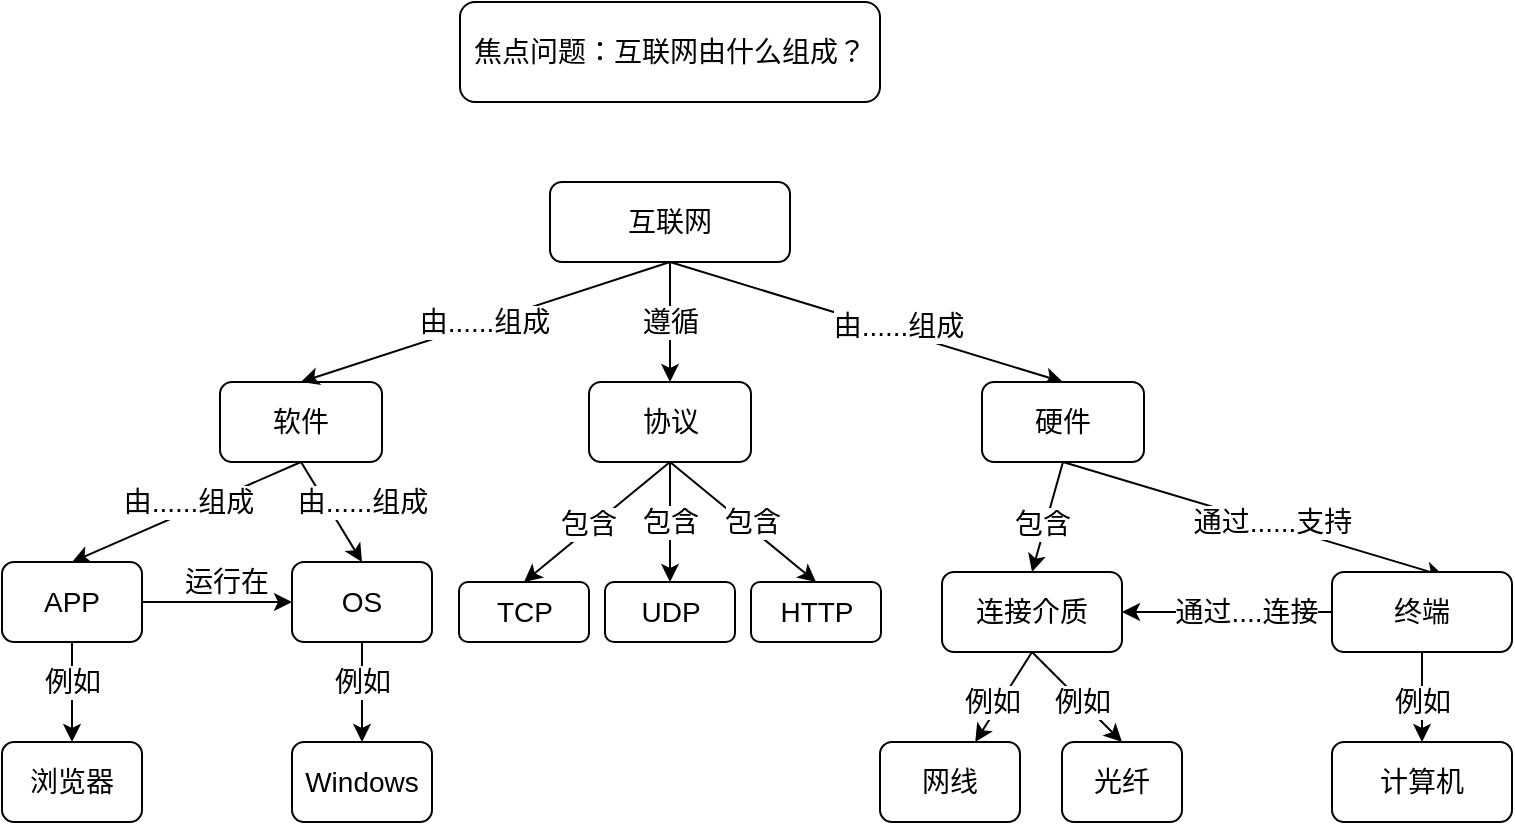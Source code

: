 <mxfile version="13.4.8" type="device"><diagram id="WeDKJCxY4debi6I--O9d" name="Page-1"><mxGraphModel dx="1406" dy="760" grid="1" gridSize="10" guides="1" tooltips="1" connect="1" arrows="1" fold="1" page="1" pageScale="1" pageWidth="827" pageHeight="1169" math="0" shadow="0"><root><mxCell id="0"/><mxCell id="1" parent="0"/><mxCell id="WF5FaIhKwLHIbV3MsOWs-2" value="&lt;font style=&quot;font-size: 14px&quot;&gt;焦点问题：互联网由什么组成？&lt;/font&gt;" style="rounded=1;whiteSpace=wrap;html=1;" vertex="1" parent="1"><mxGeometry x="279" y="70" width="210" height="50" as="geometry"/></mxCell><mxCell id="WF5FaIhKwLHIbV3MsOWs-3" value="&lt;font style=&quot;font-size: 14px&quot;&gt;互联网&lt;/font&gt;" style="rounded=1;whiteSpace=wrap;html=1;" vertex="1" parent="1"><mxGeometry x="324" y="160" width="120" height="40" as="geometry"/></mxCell><mxCell id="WF5FaIhKwLHIbV3MsOWs-26" style="edgeStyle=none;rounded=0;orthogonalLoop=1;jettySize=auto;html=1;exitX=0.5;exitY=1;exitDx=0;exitDy=0;entryX=0.5;entryY=0;entryDx=0;entryDy=0;" edge="1" parent="1" source="WF5FaIhKwLHIbV3MsOWs-4" target="WF5FaIhKwLHIbV3MsOWs-25"><mxGeometry relative="1" as="geometry"/></mxCell><mxCell id="WF5FaIhKwLHIbV3MsOWs-27" value="&lt;font style=&quot;font-size: 14px&quot;&gt;由......组成&lt;/font&gt;" style="edgeLabel;html=1;align=center;verticalAlign=middle;resizable=0;points=[];" vertex="1" connectable="0" parent="WF5FaIhKwLHIbV3MsOWs-26"><mxGeometry x="-0.288" y="2" relative="1" as="geometry"><mxPoint x="-16.85" as="offset"/></mxGeometry></mxCell><mxCell id="WF5FaIhKwLHIbV3MsOWs-29" style="edgeStyle=none;rounded=0;orthogonalLoop=1;jettySize=auto;html=1;exitX=0.5;exitY=1;exitDx=0;exitDy=0;entryX=0.5;entryY=0;entryDx=0;entryDy=0;" edge="1" parent="1" source="WF5FaIhKwLHIbV3MsOWs-4" target="WF5FaIhKwLHIbV3MsOWs-28"><mxGeometry relative="1" as="geometry"/></mxCell><mxCell id="WF5FaIhKwLHIbV3MsOWs-4" value="&lt;font style=&quot;font-size: 14px&quot;&gt;软件&lt;/font&gt;" style="rounded=1;whiteSpace=wrap;html=1;" vertex="1" parent="1"><mxGeometry x="159" y="260" width="81" height="40" as="geometry"/></mxCell><mxCell id="WF5FaIhKwLHIbV3MsOWs-7" value="" style="endArrow=classic;html=1;exitX=0.5;exitY=1;exitDx=0;exitDy=0;entryX=0.5;entryY=0;entryDx=0;entryDy=0;" edge="1" parent="1" source="WF5FaIhKwLHIbV3MsOWs-3" target="WF5FaIhKwLHIbV3MsOWs-4"><mxGeometry width="50" height="50" relative="1" as="geometry"><mxPoint x="300" y="340" as="sourcePoint"/><mxPoint x="350" y="290" as="targetPoint"/></mxGeometry></mxCell><mxCell id="WF5FaIhKwLHIbV3MsOWs-8" value="&lt;font style=&quot;font-size: 14px&quot;&gt;由......组成&lt;/font&gt;" style="edgeLabel;html=1;align=center;verticalAlign=middle;resizable=0;points=[];" vertex="1" connectable="0" parent="WF5FaIhKwLHIbV3MsOWs-7"><mxGeometry x="0.15" y="3" relative="1" as="geometry"><mxPoint x="11.58" y="-7.49" as="offset"/></mxGeometry></mxCell><mxCell id="WF5FaIhKwLHIbV3MsOWs-10" value="" style="endArrow=classic;html=1;exitX=0.5;exitY=1;exitDx=0;exitDy=0;entryX=0.5;entryY=0;entryDx=0;entryDy=0;" edge="1" parent="1" target="WF5FaIhKwLHIbV3MsOWs-12" source="WF5FaIhKwLHIbV3MsOWs-3"><mxGeometry width="50" height="50" relative="1" as="geometry"><mxPoint x="745" y="200" as="sourcePoint"/><mxPoint x="580" y="260" as="targetPoint"/></mxGeometry></mxCell><mxCell id="WF5FaIhKwLHIbV3MsOWs-11" value="&lt;font style=&quot;font-size: 14px&quot;&gt;由......组成&lt;/font&gt;" style="edgeLabel;html=1;align=center;verticalAlign=middle;resizable=0;points=[];" vertex="1" connectable="0" parent="WF5FaIhKwLHIbV3MsOWs-10"><mxGeometry x="0.15" y="3" relative="1" as="geometry"><mxPoint as="offset"/></mxGeometry></mxCell><mxCell id="WF5FaIhKwLHIbV3MsOWs-34" style="edgeStyle=none;rounded=0;orthogonalLoop=1;jettySize=auto;html=1;exitX=0.5;exitY=1;exitDx=0;exitDy=0;entryX=0.5;entryY=0;entryDx=0;entryDy=0;" edge="1" parent="1" source="WF5FaIhKwLHIbV3MsOWs-12" target="WF5FaIhKwLHIbV3MsOWs-33"><mxGeometry relative="1" as="geometry"/></mxCell><mxCell id="WF5FaIhKwLHIbV3MsOWs-35" value="&lt;font style=&quot;font-size: 14px&quot;&gt;包含&lt;/font&gt;" style="edgeLabel;html=1;align=center;verticalAlign=middle;resizable=0;points=[];" vertex="1" connectable="0" parent="WF5FaIhKwLHIbV3MsOWs-34"><mxGeometry x="0.38" relative="1" as="geometry"><mxPoint y="-7.54" as="offset"/></mxGeometry></mxCell><mxCell id="WF5FaIhKwLHIbV3MsOWs-38" style="edgeStyle=none;rounded=0;orthogonalLoop=1;jettySize=auto;html=1;exitX=0.5;exitY=1;exitDx=0;exitDy=0;entryX=0.622;entryY=0.05;entryDx=0;entryDy=0;entryPerimeter=0;" edge="1" parent="1" source="WF5FaIhKwLHIbV3MsOWs-12" target="WF5FaIhKwLHIbV3MsOWs-37"><mxGeometry relative="1" as="geometry"/></mxCell><mxCell id="WF5FaIhKwLHIbV3MsOWs-39" value="&lt;font style=&quot;font-size: 14px&quot;&gt;通过......支持&lt;/font&gt;" style="edgeLabel;html=1;align=center;verticalAlign=middle;resizable=0;points=[];" vertex="1" connectable="0" parent="WF5FaIhKwLHIbV3MsOWs-38"><mxGeometry x="-0.341" y="-1" relative="1" as="geometry"><mxPoint x="41.45" y="10.1" as="offset"/></mxGeometry></mxCell><mxCell id="WF5FaIhKwLHIbV3MsOWs-12" value="&lt;font style=&quot;font-size: 14px&quot;&gt;硬件&lt;/font&gt;" style="rounded=1;whiteSpace=wrap;html=1;" vertex="1" parent="1"><mxGeometry x="540" y="260" width="81" height="40" as="geometry"/></mxCell><mxCell id="WF5FaIhKwLHIbV3MsOWs-19" style="rounded=0;orthogonalLoop=1;jettySize=auto;html=1;exitX=0.5;exitY=1;exitDx=0;exitDy=0;entryX=0.5;entryY=0;entryDx=0;entryDy=0;" edge="1" parent="1" source="WF5FaIhKwLHIbV3MsOWs-13" target="WF5FaIhKwLHIbV3MsOWs-16"><mxGeometry relative="1" as="geometry"><mxPoint x="320" y="350" as="targetPoint"/></mxGeometry></mxCell><mxCell id="WF5FaIhKwLHIbV3MsOWs-22" value="&lt;font style=&quot;font-size: 14px&quot;&gt;包含&lt;/font&gt;" style="edgeLabel;html=1;align=center;verticalAlign=middle;resizable=0;points=[];" vertex="1" connectable="0" parent="WF5FaIhKwLHIbV3MsOWs-19"><mxGeometry x="-0.296" y="1" relative="1" as="geometry"><mxPoint x="-15.64" y="8.27" as="offset"/></mxGeometry></mxCell><mxCell id="WF5FaIhKwLHIbV3MsOWs-13" value="&lt;font style=&quot;font-size: 14px&quot;&gt;协议&lt;/font&gt;" style="rounded=1;whiteSpace=wrap;html=1;" vertex="1" parent="1"><mxGeometry x="343.5" y="260" width="81" height="40" as="geometry"/></mxCell><mxCell id="WF5FaIhKwLHIbV3MsOWs-14" value="" style="endArrow=classic;html=1;entryX=0.5;entryY=0;entryDx=0;entryDy=0;" edge="1" parent="1" source="WF5FaIhKwLHIbV3MsOWs-3" target="WF5FaIhKwLHIbV3MsOWs-13"><mxGeometry width="50" height="50" relative="1" as="geometry"><mxPoint x="380" y="200" as="sourcePoint"/><mxPoint x="400" y="360" as="targetPoint"/></mxGeometry></mxCell><mxCell id="WF5FaIhKwLHIbV3MsOWs-15" value="&lt;font style=&quot;font-size: 14px&quot;&gt;遵循&lt;/font&gt;" style="edgeLabel;html=1;align=center;verticalAlign=middle;resizable=0;points=[];" vertex="1" connectable="0" parent="WF5FaIhKwLHIbV3MsOWs-14"><mxGeometry x="-0.467" y="1" relative="1" as="geometry"><mxPoint x="-1" y="14" as="offset"/></mxGeometry></mxCell><mxCell id="WF5FaIhKwLHIbV3MsOWs-16" value="&lt;font style=&quot;font-size: 14px&quot;&gt;TCP&lt;/font&gt;" style="rounded=1;whiteSpace=wrap;html=1;" vertex="1" parent="1"><mxGeometry x="278.5" y="360" width="65" height="30" as="geometry"/></mxCell><mxCell id="WF5FaIhKwLHIbV3MsOWs-17" value="&lt;span style=&quot;font-size: 14px&quot;&gt;UDP&lt;/span&gt;" style="rounded=1;whiteSpace=wrap;html=1;" vertex="1" parent="1"><mxGeometry x="351.5" y="360" width="65" height="30" as="geometry"/></mxCell><mxCell id="WF5FaIhKwLHIbV3MsOWs-18" value="&lt;span style=&quot;font-size: 14px&quot;&gt;HTTP&lt;/span&gt;" style="rounded=1;whiteSpace=wrap;html=1;" vertex="1" parent="1"><mxGeometry x="424.5" y="360" width="65" height="30" as="geometry"/></mxCell><mxCell id="WF5FaIhKwLHIbV3MsOWs-20" value="" style="endArrow=classic;html=1;exitX=0.5;exitY=1;exitDx=0;exitDy=0;entryX=0.5;entryY=0;entryDx=0;entryDy=0;" edge="1" parent="1" source="WF5FaIhKwLHIbV3MsOWs-13" target="WF5FaIhKwLHIbV3MsOWs-17"><mxGeometry width="50" height="50" relative="1" as="geometry"><mxPoint x="343.5" y="490" as="sourcePoint"/><mxPoint x="393.5" y="440" as="targetPoint"/></mxGeometry></mxCell><mxCell id="WF5FaIhKwLHIbV3MsOWs-21" value="" style="endArrow=classic;html=1;exitX=0.5;exitY=1;exitDx=0;exitDy=0;entryX=0.5;entryY=0;entryDx=0;entryDy=0;" edge="1" parent="1" source="WF5FaIhKwLHIbV3MsOWs-13" target="WF5FaIhKwLHIbV3MsOWs-18"><mxGeometry width="50" height="50" relative="1" as="geometry"><mxPoint x="350" y="410" as="sourcePoint"/><mxPoint x="400" y="360" as="targetPoint"/></mxGeometry></mxCell><mxCell id="WF5FaIhKwLHIbV3MsOWs-23" value="&lt;font style=&quot;font-size: 14px&quot;&gt;包含&lt;/font&gt;" style="edgeLabel;html=1;align=center;verticalAlign=middle;resizable=0;points=[];" vertex="1" connectable="0" parent="1"><mxGeometry x="384.001" y="329.996" as="geometry"/></mxCell><mxCell id="WF5FaIhKwLHIbV3MsOWs-24" value="&lt;font style=&quot;font-size: 14px&quot;&gt;包含&lt;/font&gt;" style="edgeLabel;html=1;align=center;verticalAlign=middle;resizable=0;points=[];" vertex="1" connectable="0" parent="1"><mxGeometry x="424.501" y="329.996" as="geometry"/></mxCell><mxCell id="WF5FaIhKwLHIbV3MsOWs-31" style="edgeStyle=none;rounded=0;orthogonalLoop=1;jettySize=auto;html=1;exitX=1;exitY=0.5;exitDx=0;exitDy=0;entryX=0;entryY=0.5;entryDx=0;entryDy=0;" edge="1" parent="1" source="WF5FaIhKwLHIbV3MsOWs-25" target="WF5FaIhKwLHIbV3MsOWs-28"><mxGeometry relative="1" as="geometry"/></mxCell><mxCell id="WF5FaIhKwLHIbV3MsOWs-32" value="&lt;font style=&quot;font-size: 14px&quot;&gt;运行在&lt;/font&gt;" style="edgeLabel;html=1;align=center;verticalAlign=middle;resizable=0;points=[];" vertex="1" connectable="0" parent="WF5FaIhKwLHIbV3MsOWs-31"><mxGeometry x="0.422" relative="1" as="geometry"><mxPoint x="-12" y="-10" as="offset"/></mxGeometry></mxCell><mxCell id="WF5FaIhKwLHIbV3MsOWs-53" value="" style="edgeStyle=none;rounded=0;orthogonalLoop=1;jettySize=auto;html=1;" edge="1" parent="1" source="WF5FaIhKwLHIbV3MsOWs-25" target="WF5FaIhKwLHIbV3MsOWs-52"><mxGeometry relative="1" as="geometry"/></mxCell><mxCell id="WF5FaIhKwLHIbV3MsOWs-25" value="&lt;font style=&quot;font-size: 14px&quot;&gt;APP&lt;/font&gt;" style="rounded=1;whiteSpace=wrap;html=1;" vertex="1" parent="1"><mxGeometry x="50" y="350" width="70" height="40" as="geometry"/></mxCell><mxCell id="WF5FaIhKwLHIbV3MsOWs-56" value="" style="edgeStyle=none;rounded=0;orthogonalLoop=1;jettySize=auto;html=1;" edge="1" parent="1" source="WF5FaIhKwLHIbV3MsOWs-28" target="WF5FaIhKwLHIbV3MsOWs-55"><mxGeometry relative="1" as="geometry"/></mxCell><mxCell id="WF5FaIhKwLHIbV3MsOWs-28" value="&lt;font style=&quot;font-size: 14px&quot;&gt;OS&lt;/font&gt;" style="rounded=1;whiteSpace=wrap;html=1;" vertex="1" parent="1"><mxGeometry x="195" y="350" width="70" height="40" as="geometry"/></mxCell><mxCell id="WF5FaIhKwLHIbV3MsOWs-30" value="&lt;font style=&quot;font-size: 14px&quot;&gt;由......组成&lt;/font&gt;" style="edgeLabel;html=1;align=center;verticalAlign=middle;resizable=0;points=[];" vertex="1" connectable="0" parent="1"><mxGeometry x="229.997" y="319.999" as="geometry"/></mxCell><mxCell id="WF5FaIhKwLHIbV3MsOWs-33" value="&lt;font style=&quot;font-size: 14px&quot;&gt;连接介质&lt;/font&gt;" style="rounded=1;whiteSpace=wrap;html=1;" vertex="1" parent="1"><mxGeometry x="520" y="355" width="90" height="40" as="geometry"/></mxCell><mxCell id="WF5FaIhKwLHIbV3MsOWs-42" value="" style="edgeStyle=none;rounded=0;orthogonalLoop=1;jettySize=auto;html=1;" edge="1" parent="1" source="WF5FaIhKwLHIbV3MsOWs-37" target="WF5FaIhKwLHIbV3MsOWs-40"><mxGeometry relative="1" as="geometry"/></mxCell><mxCell id="WF5FaIhKwLHIbV3MsOWs-50" value="" style="edgeStyle=none;rounded=0;orthogonalLoop=1;jettySize=auto;html=1;" edge="1" parent="1" source="WF5FaIhKwLHIbV3MsOWs-37" target="WF5FaIhKwLHIbV3MsOWs-33"><mxGeometry relative="1" as="geometry"/></mxCell><mxCell id="WF5FaIhKwLHIbV3MsOWs-51" value="&lt;font style=&quot;font-size: 14px&quot;&gt;通过....连接&lt;/font&gt;" style="edgeLabel;html=1;align=center;verticalAlign=middle;resizable=0;points=[];" vertex="1" connectable="0" parent="WF5FaIhKwLHIbV3MsOWs-50"><mxGeometry x="-0.433" y="2" relative="1" as="geometry"><mxPoint x="-13" y="-2" as="offset"/></mxGeometry></mxCell><mxCell id="WF5FaIhKwLHIbV3MsOWs-37" value="&lt;font style=&quot;font-size: 14px&quot;&gt;终端&lt;/font&gt;" style="rounded=1;whiteSpace=wrap;html=1;" vertex="1" parent="1"><mxGeometry x="715" y="355" width="90" height="40" as="geometry"/></mxCell><mxCell id="WF5FaIhKwLHIbV3MsOWs-40" value="&lt;font style=&quot;font-size: 14px&quot;&gt;计算机&lt;/font&gt;" style="rounded=1;whiteSpace=wrap;html=1;" vertex="1" parent="1"><mxGeometry x="715" y="440" width="90" height="40" as="geometry"/></mxCell><mxCell id="WF5FaIhKwLHIbV3MsOWs-43" value="&lt;font style=&quot;font-size: 14px&quot;&gt;例如&lt;/font&gt;" style="edgeLabel;html=1;align=center;verticalAlign=middle;resizable=0;points=[];" vertex="1" connectable="0" parent="1"><mxGeometry x="760.001" y="419.998" as="geometry"/></mxCell><mxCell id="WF5FaIhKwLHIbV3MsOWs-44" value="" style="edgeStyle=none;rounded=0;orthogonalLoop=1;jettySize=auto;html=1;exitX=0.5;exitY=1;exitDx=0;exitDy=0;" edge="1" parent="1" target="WF5FaIhKwLHIbV3MsOWs-45" source="WF5FaIhKwLHIbV3MsOWs-33"><mxGeometry relative="1" as="geometry"><mxPoint x="545" y="390" as="sourcePoint"/></mxGeometry></mxCell><mxCell id="WF5FaIhKwLHIbV3MsOWs-45" value="&lt;font style=&quot;font-size: 14px&quot;&gt;网线&lt;/font&gt;" style="rounded=1;whiteSpace=wrap;html=1;" vertex="1" parent="1"><mxGeometry x="489" y="440" width="70" height="40" as="geometry"/></mxCell><mxCell id="WF5FaIhKwLHIbV3MsOWs-46" value="&lt;font style=&quot;font-size: 14px&quot;&gt;例如&lt;/font&gt;" style="edgeLabel;html=1;align=center;verticalAlign=middle;resizable=0;points=[];" vertex="1" connectable="0" parent="1"><mxGeometry x="545.001" y="419.998" as="geometry"/></mxCell><mxCell id="WF5FaIhKwLHIbV3MsOWs-47" value="&lt;font style=&quot;font-size: 14px&quot;&gt;光纤&lt;/font&gt;" style="rounded=1;whiteSpace=wrap;html=1;" vertex="1" parent="1"><mxGeometry x="580" y="440" width="60" height="40" as="geometry"/></mxCell><mxCell id="WF5FaIhKwLHIbV3MsOWs-48" value="" style="edgeStyle=none;rounded=0;orthogonalLoop=1;jettySize=auto;html=1;exitX=0.5;exitY=1;exitDx=0;exitDy=0;entryX=0.5;entryY=0;entryDx=0;entryDy=0;" edge="1" parent="1" source="WF5FaIhKwLHIbV3MsOWs-33" target="WF5FaIhKwLHIbV3MsOWs-47"><mxGeometry relative="1" as="geometry"><mxPoint x="575" y="405" as="sourcePoint"/><mxPoint x="546.615" y="450" as="targetPoint"/></mxGeometry></mxCell><mxCell id="WF5FaIhKwLHIbV3MsOWs-49" value="&lt;font style=&quot;font-size: 14px&quot;&gt;例如&lt;/font&gt;" style="edgeLabel;html=1;align=center;verticalAlign=middle;resizable=0;points=[];" vertex="1" connectable="0" parent="1"><mxGeometry x="590.001" y="419.998" as="geometry"/></mxCell><mxCell id="WF5FaIhKwLHIbV3MsOWs-52" value="&lt;font style=&quot;font-size: 14px&quot;&gt;浏览器&lt;/font&gt;" style="rounded=1;whiteSpace=wrap;html=1;" vertex="1" parent="1"><mxGeometry x="50" y="440" width="70" height="40" as="geometry"/></mxCell><mxCell id="WF5FaIhKwLHIbV3MsOWs-54" value="&lt;font style=&quot;font-size: 14px&quot;&gt;例如&lt;/font&gt;" style="edgeLabel;html=1;align=center;verticalAlign=middle;resizable=0;points=[];" vertex="1" connectable="0" parent="1"><mxGeometry x="85.001" y="409.998" as="geometry"/></mxCell><mxCell id="WF5FaIhKwLHIbV3MsOWs-55" value="&lt;font style=&quot;font-size: 14px&quot;&gt;Windows&lt;/font&gt;" style="rounded=1;whiteSpace=wrap;html=1;" vertex="1" parent="1"><mxGeometry x="195" y="440" width="70" height="40" as="geometry"/></mxCell><mxCell id="WF5FaIhKwLHIbV3MsOWs-57" value="&lt;font style=&quot;font-size: 14px&quot;&gt;例如&lt;/font&gt;" style="edgeLabel;html=1;align=center;verticalAlign=middle;resizable=0;points=[];" vertex="1" connectable="0" parent="1"><mxGeometry x="230.001" y="409.998" as="geometry"/></mxCell></root></mxGraphModel></diagram></mxfile>